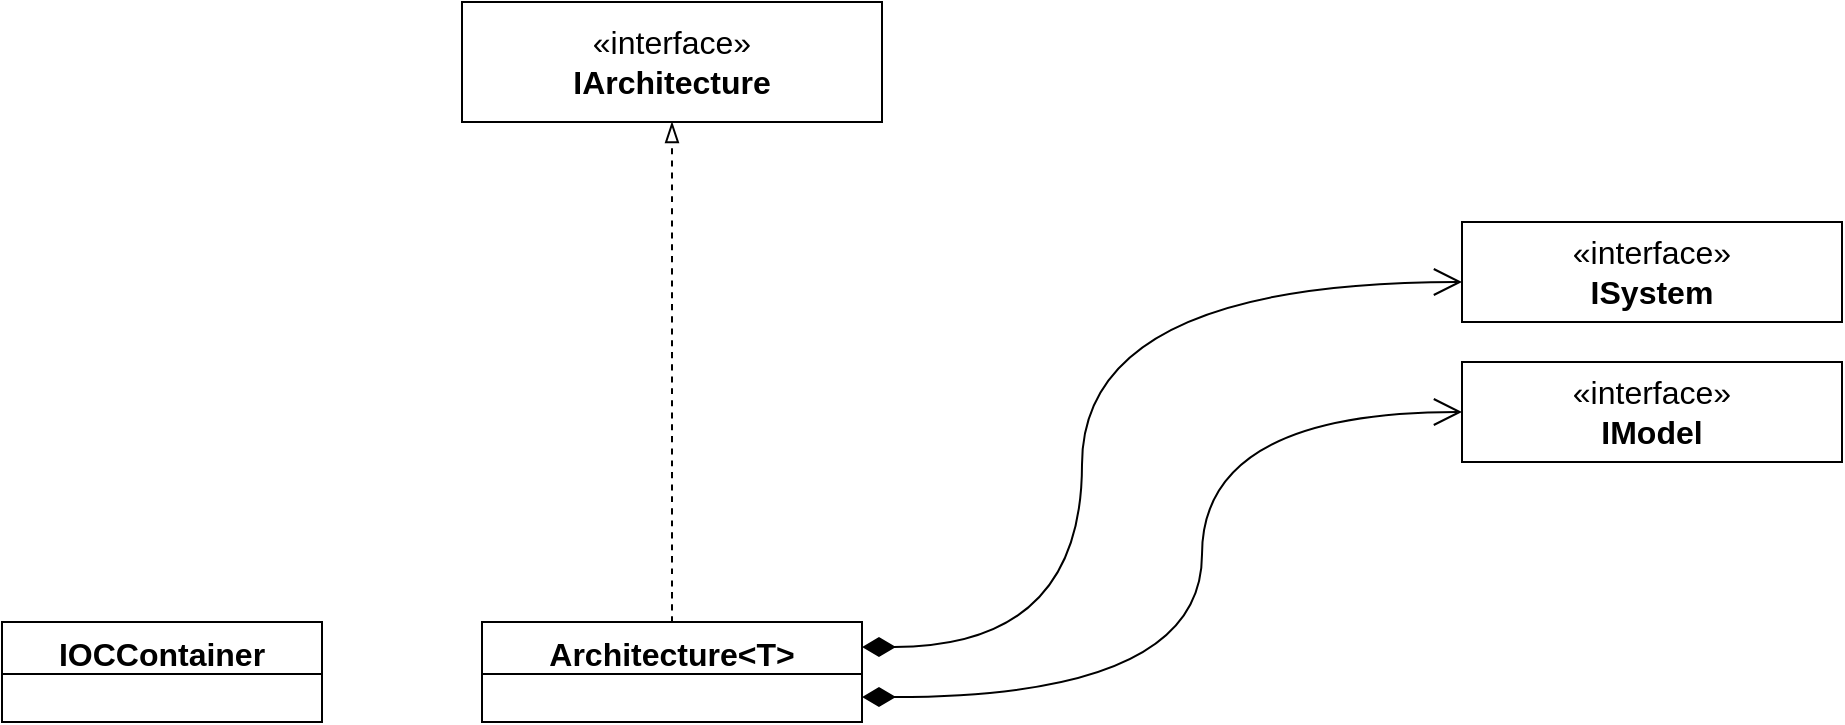 <mxfile version="21.3.8" type="github">
  <diagram name="第 1 页" id="K_PBwv0A-eRRwEIqiVZz">
    <mxGraphModel dx="2349" dy="1505" grid="1" gridSize="10" guides="1" tooltips="1" connect="1" arrows="1" fold="1" page="0" pageScale="1" pageWidth="827" pageHeight="1169" math="0" shadow="0">
      <root>
        <mxCell id="0" />
        <mxCell id="1" parent="0" />
        <mxCell id="cIOsUQTodziZoNkcTuei-1" value="«interface»&lt;br&gt;&lt;b&gt;IArchitecture&lt;/b&gt;" style="html=1;whiteSpace=wrap;fontSize=16;" vertex="1" parent="1">
          <mxGeometry x="-870" y="-590" width="210" height="60" as="geometry" />
        </mxCell>
        <mxCell id="cIOsUQTodziZoNkcTuei-6" style="edgeStyle=none;curved=1;rounded=0;orthogonalLoop=1;jettySize=auto;html=1;fontSize=12;startSize=8;endSize=8;dashed=1;endArrow=blockThin;endFill=0;" edge="1" parent="1" source="cIOsUQTodziZoNkcTuei-2" target="cIOsUQTodziZoNkcTuei-1">
          <mxGeometry relative="1" as="geometry">
            <mxPoint x="-770" y="-360" as="targetPoint" />
          </mxGeometry>
        </mxCell>
        <mxCell id="cIOsUQTodziZoNkcTuei-2" value="Architecture&amp;lt;T&amp;gt;" style="swimlane;fontStyle=1;align=center;verticalAlign=top;childLayout=stackLayout;horizontal=1;startSize=26;horizontalStack=0;resizeParent=1;resizeParentMax=0;resizeLast=0;collapsible=1;marginBottom=0;whiteSpace=wrap;html=1;fontSize=16;" vertex="1" parent="1">
          <mxGeometry x="-860" y="-280" width="190" height="50" as="geometry" />
        </mxCell>
        <mxCell id="cIOsUQTodziZoNkcTuei-7" value="«interface»&lt;br&gt;&lt;b&gt;ISystem&lt;/b&gt;" style="html=1;whiteSpace=wrap;fontSize=16;" vertex="1" parent="1">
          <mxGeometry x="-370" y="-480" width="190" height="50" as="geometry" />
        </mxCell>
        <mxCell id="cIOsUQTodziZoNkcTuei-8" value="«interface»&lt;br&gt;&lt;b&gt;IModel&lt;/b&gt;" style="html=1;whiteSpace=wrap;fontSize=16;" vertex="1" parent="1">
          <mxGeometry x="-370" y="-410" width="190" height="50" as="geometry" />
        </mxCell>
        <mxCell id="cIOsUQTodziZoNkcTuei-9" style="edgeStyle=none;curved=1;rounded=0;orthogonalLoop=1;jettySize=auto;html=1;exitX=0.5;exitY=1;exitDx=0;exitDy=0;fontSize=12;startSize=8;endSize=8;" edge="1" parent="1" source="cIOsUQTodziZoNkcTuei-8" target="cIOsUQTodziZoNkcTuei-8">
          <mxGeometry relative="1" as="geometry" />
        </mxCell>
        <mxCell id="cIOsUQTodziZoNkcTuei-11" value="" style="endArrow=open;html=1;endSize=12;startArrow=diamondThin;startSize=14;startFill=1;edgeStyle=orthogonalEdgeStyle;align=left;verticalAlign=bottom;rounded=0;fontSize=12;curved=1;exitX=1;exitY=0.25;exitDx=0;exitDy=0;" edge="1" parent="1" source="cIOsUQTodziZoNkcTuei-2" target="cIOsUQTodziZoNkcTuei-7">
          <mxGeometry x="-0.877" y="20" relative="1" as="geometry">
            <mxPoint x="-580" y="-420" as="sourcePoint" />
            <mxPoint x="-420" y="-420" as="targetPoint" />
            <Array as="points">
              <mxPoint x="-560" y="-267" />
              <mxPoint x="-560" y="-450" />
            </Array>
            <mxPoint as="offset" />
          </mxGeometry>
        </mxCell>
        <mxCell id="cIOsUQTodziZoNkcTuei-12" value="" style="endArrow=open;html=1;endSize=12;startArrow=diamondThin;startSize=14;startFill=1;edgeStyle=orthogonalEdgeStyle;align=left;verticalAlign=bottom;rounded=0;fontSize=12;curved=1;exitX=1;exitY=0.75;exitDx=0;exitDy=0;" edge="1" parent="1" source="cIOsUQTodziZoNkcTuei-2" target="cIOsUQTodziZoNkcTuei-8">
          <mxGeometry x="-0.877" y="20" relative="1" as="geometry">
            <mxPoint x="-650" y="-420" as="sourcePoint" />
            <mxPoint x="-375" y="-470" as="targetPoint" />
            <mxPoint as="offset" />
            <Array as="points">
              <mxPoint x="-500" y="-242" />
              <mxPoint x="-500" y="-385" />
            </Array>
          </mxGeometry>
        </mxCell>
        <mxCell id="cIOsUQTodziZoNkcTuei-13" value="IOCContainer" style="swimlane;fontStyle=1;align=center;verticalAlign=top;childLayout=stackLayout;horizontal=1;startSize=26;horizontalStack=0;resizeParent=1;resizeParentMax=0;resizeLast=0;collapsible=1;marginBottom=0;whiteSpace=wrap;html=1;fontSize=16;" vertex="1" parent="1">
          <mxGeometry x="-1100" y="-280" width="160" height="50" as="geometry" />
        </mxCell>
      </root>
    </mxGraphModel>
  </diagram>
</mxfile>
